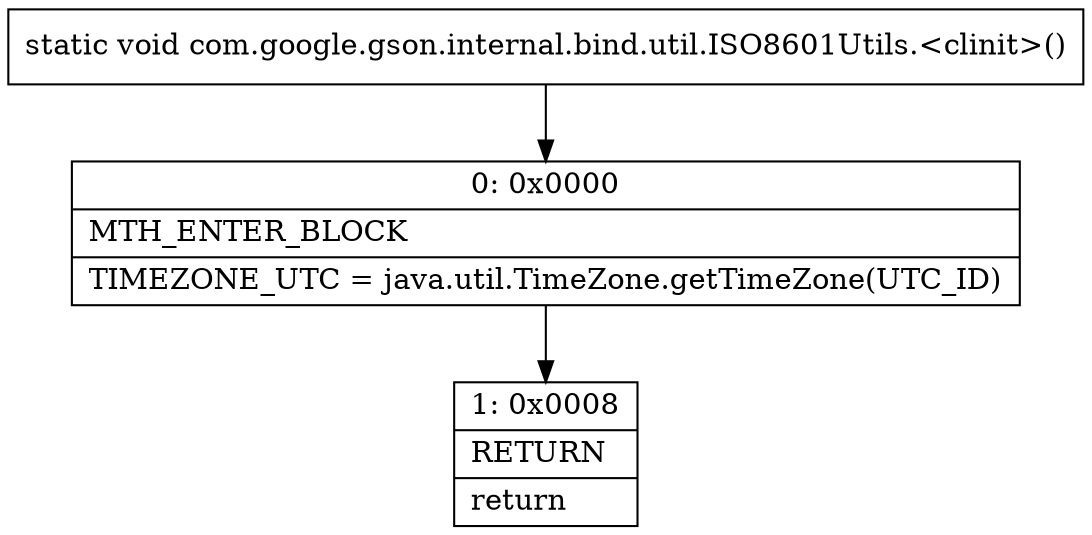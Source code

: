 digraph "CFG forcom.google.gson.internal.bind.util.ISO8601Utils.\<clinit\>()V" {
Node_0 [shape=record,label="{0\:\ 0x0000|MTH_ENTER_BLOCK\l|TIMEZONE_UTC = java.util.TimeZone.getTimeZone(UTC_ID)\l}"];
Node_1 [shape=record,label="{1\:\ 0x0008|RETURN\l|return\l}"];
MethodNode[shape=record,label="{static void com.google.gson.internal.bind.util.ISO8601Utils.\<clinit\>() }"];
MethodNode -> Node_0;
Node_0 -> Node_1;
}

